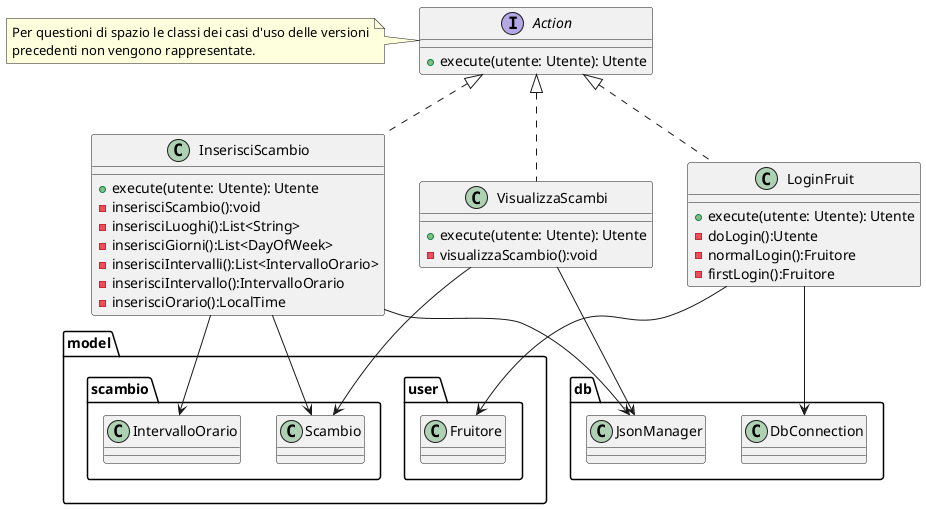@startuml controller



interface Action{
    +execute(utente: Utente): Utente
}

note left of Action
    Per questioni di spazio le classi dei casi d'uso delle versioni
    precedenti non vengono rappresentate.
endnote

class InserisciScambio implements Action{
    +execute(utente: Utente): Utente
    -inserisciScambio():void
    -inserisciLuoghi():List<String>
    -inserisciGiorni():List<DayOfWeek>
    -inserisciIntervalli():List<IntervalloOrario>
    -inserisciIntervallo():IntervalloOrario
    -inserisciOrario():LocalTime

}

class VisualizzaScambi implements Action{
    +execute(utente: Utente): Utente
    -visualizzaScambio():void
}

class LoginFruit implements Action{
    +execute(utente: Utente): Utente
    -doLogin():Utente
    -normalLogin():Fruitore
    -firstLogin():Fruitore
}

InserisciScambio --> model.scambio.IntervalloOrario
InserisciScambio --> model.scambio.Scambio
VisualizzaScambi --> model.scambio.Scambio
LoginFruit --> model.user.Fruitore
LoginFruit --> db.DbConnection
InserisciScambio --> db.JsonManager
VisualizzaScambi --> db.JsonManager

@enduml
